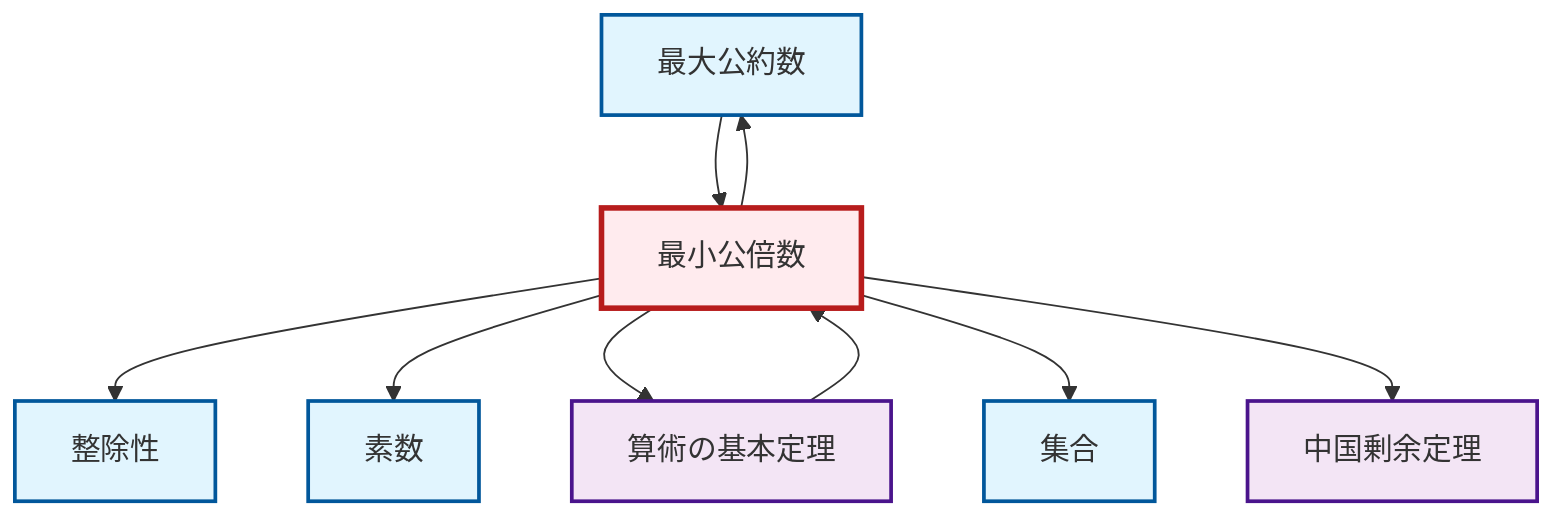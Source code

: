 graph TD
    classDef definition fill:#e1f5fe,stroke:#01579b,stroke-width:2px
    classDef theorem fill:#f3e5f5,stroke:#4a148c,stroke-width:2px
    classDef axiom fill:#fff3e0,stroke:#e65100,stroke-width:2px
    classDef example fill:#e8f5e9,stroke:#1b5e20,stroke-width:2px
    classDef current fill:#ffebee,stroke:#b71c1c,stroke-width:3px
    thm-chinese-remainder["中国剰余定理"]:::theorem
    def-gcd["最大公約数"]:::definition
    thm-fundamental-arithmetic["算術の基本定理"]:::theorem
    def-divisibility["整除性"]:::definition
    def-set["集合"]:::definition
    def-lcm["最小公倍数"]:::definition
    def-prime["素数"]:::definition
    def-lcm --> def-gcd
    def-lcm --> def-divisibility
    thm-fundamental-arithmetic --> def-lcm
    def-lcm --> def-prime
    def-lcm --> thm-fundamental-arithmetic
    def-lcm --> def-set
    def-gcd --> def-lcm
    def-lcm --> thm-chinese-remainder
    class def-lcm current